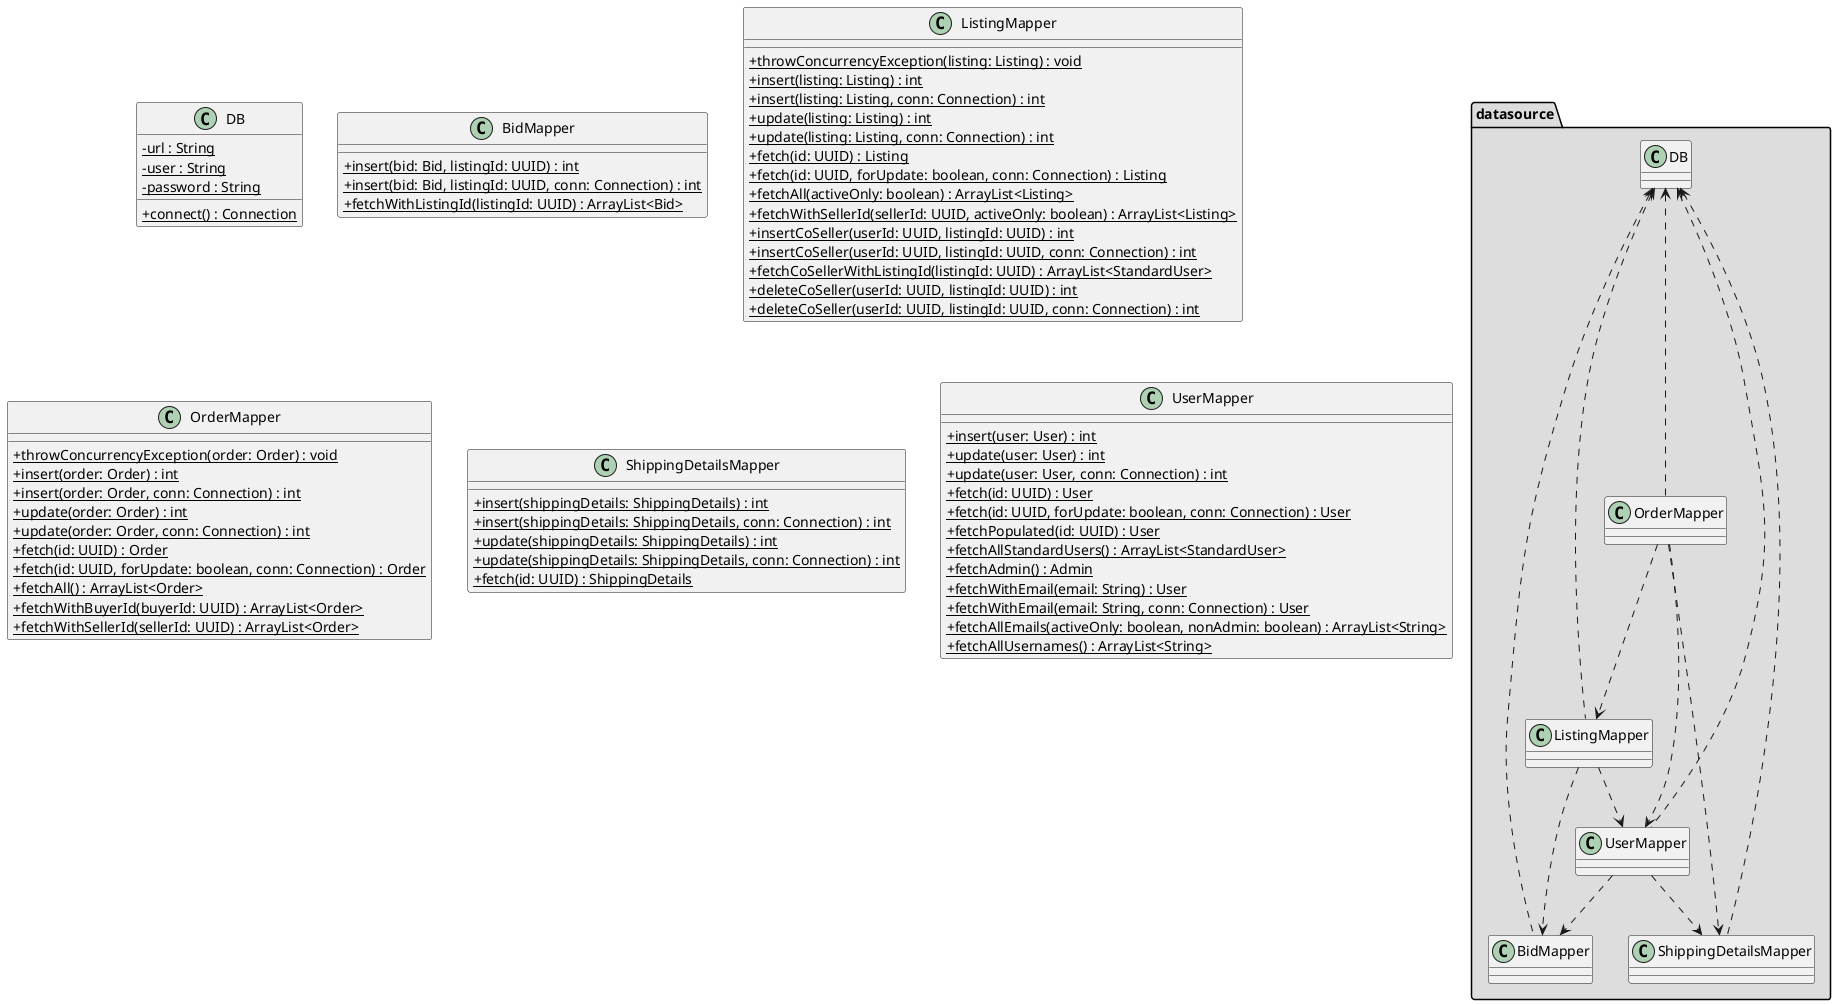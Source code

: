 @startuml class-diagram-datasource
skinparam classAttributeIconSize 0

package datasource #DDDDDD {
    DB <.. BidMapper
    DB <.. ListingMapper
    DB <.. OrderMapper
    DB <.. ShippingDetailsMapper
    DB <.. UserMapper
    ListingMapper ..> UserMapper
    ListingMapper ..> BidMapper
    OrderMapper ..> UserMapper
    OrderMapper ..> ListingMapper
    OrderMapper ..> ShippingDetailsMapper
    UserMapper ..> BidMapper
    UserMapper ..> ShippingDetailsMapper
}

class DB {
    - {static} url : String
    - {static} user : String
    - {static} password : String
    + {static} connect() : Connection
}

class BidMapper {
    + {static} insert(bid: Bid, listingId: UUID) : int
    + {static} insert(bid: Bid, listingId: UUID, conn: Connection) : int
    + {static} fetchWithListingId(listingId: UUID) : ArrayList<Bid>
}

class ListingMapper {
    + {static} throwConcurrencyException(listing: Listing) : void
    + {static} insert(listing: Listing) : int
    + {static} insert(listing: Listing, conn: Connection) : int
    + {static} update(listing: Listing) : int
    + {static} update(listing: Listing, conn: Connection) : int
    + {static} fetch(id: UUID) : Listing
    + {static} fetch(id: UUID, forUpdate: boolean, conn: Connection) : Listing
    + {static} fetchAll(activeOnly: boolean) : ArrayList<Listing>
    + {static} fetchWithSellerId(sellerId: UUID, activeOnly: boolean) : ArrayList<Listing>
    + {static} insertCoSeller(userId: UUID, listingId: UUID) : int
    + {static} insertCoSeller(userId: UUID, listingId: UUID, conn: Connection) : int
    + {static} fetchCoSellerWithListingId(listingId: UUID) : ArrayList<StandardUser>
    + {static} deleteCoSeller(userId: UUID, listingId: UUID) : int
    + {static} deleteCoSeller(userId: UUID, listingId: UUID, conn: Connection) : int
}

class OrderMapper {
    + {static} throwConcurrencyException(order: Order) : void
    + {static} insert(order: Order) : int
    + {static} insert(order: Order, conn: Connection) : int
    + {static} update(order: Order) : int
    + {static} update(order: Order, conn: Connection) : int
    + {static} fetch(id: UUID) : Order
    + {static} fetch(id: UUID, forUpdate: boolean, conn: Connection) : Order
    + {static} fetchAll() : ArrayList<Order>
    + {static} fetchWithBuyerId(buyerId: UUID) : ArrayList<Order>
    + {static} fetchWithSellerId(sellerId: UUID) : ArrayList<Order>
}

class ShippingDetailsMapper {
    + {static} insert(shippingDetails: ShippingDetails) : int
    + {static} insert(shippingDetails: ShippingDetails, conn: Connection) : int
    + {static} update(shippingDetails: ShippingDetails) : int
    + {static} update(shippingDetails: ShippingDetails, conn: Connection) : int
    + {static} fetch(id: UUID) : ShippingDetails
}

class UserMapper {
    + {static} insert(user: User) : int
    + {static} update(user: User) : int
    + {static} update(user: User, conn: Connection) : int
    + {static} fetch(id: UUID) : User
    + {static} fetch(id: UUID, forUpdate: boolean, conn: Connection) : User
    + {static} fetchPopulated(id: UUID) : User
    + {static} fetchAllStandardUsers() : ArrayList<StandardUser>
    + {static} fetchAdmin() : Admin
    + {static} fetchWithEmail(email: String) : User
    + {static} fetchWithEmail(email: String, conn: Connection) : User
    + {static} fetchAllEmails(activeOnly: boolean, nonAdmin: boolean) : ArrayList<String>
    + {static} fetchAllUsernames() : ArrayList<String>
}

@enduml
